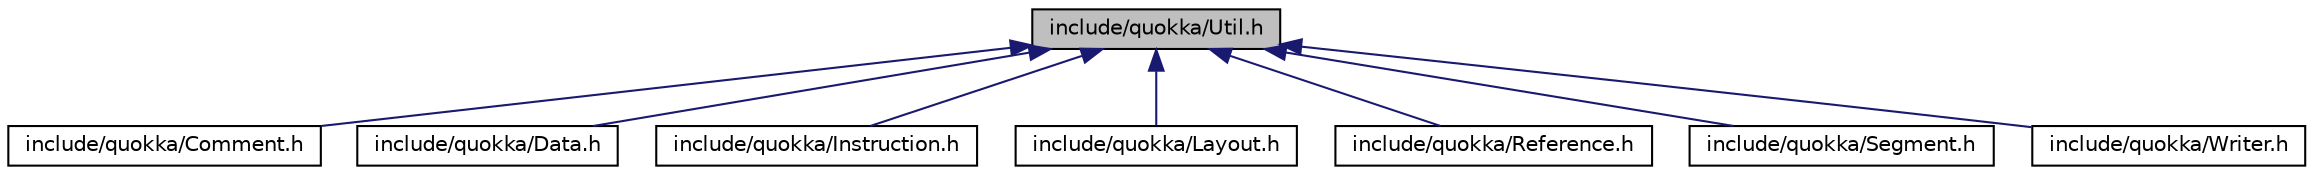 digraph "include/quokka/Util.h"
{
 // LATEX_PDF_SIZE
  edge [fontname="Helvetica",fontsize="10",labelfontname="Helvetica",labelfontsize="10"];
  node [fontname="Helvetica",fontsize="10",shape=record];
  Node1 [label="include/quokka/Util.h",height=0.2,width=0.4,color="black", fillcolor="grey75", style="filled", fontcolor="black",tooltip=" "];
  Node1 -> Node2 [dir="back",color="midnightblue",fontsize="10",style="solid",fontname="Helvetica"];
  Node2 [label="include/quokka/Comment.h",height=0.2,width=0.4,color="black", fillcolor="white", style="filled",URL="$Comment_8h.html",tooltip=" "];
  Node1 -> Node3 [dir="back",color="midnightblue",fontsize="10",style="solid",fontname="Helvetica"];
  Node3 [label="include/quokka/Data.h",height=0.2,width=0.4,color="black", fillcolor="white", style="filled",URL="$Data_8h.html",tooltip=" "];
  Node1 -> Node4 [dir="back",color="midnightblue",fontsize="10",style="solid",fontname="Helvetica"];
  Node4 [label="include/quokka/Instruction.h",height=0.2,width=0.4,color="black", fillcolor="white", style="filled",URL="$Instruction_8h.html",tooltip=" "];
  Node1 -> Node5 [dir="back",color="midnightblue",fontsize="10",style="solid",fontname="Helvetica"];
  Node5 [label="include/quokka/Layout.h",height=0.2,width=0.4,color="black", fillcolor="white", style="filled",URL="$Layout_8h.html",tooltip=" "];
  Node1 -> Node6 [dir="back",color="midnightblue",fontsize="10",style="solid",fontname="Helvetica"];
  Node6 [label="include/quokka/Reference.h",height=0.2,width=0.4,color="black", fillcolor="white", style="filled",URL="$Reference_8h.html",tooltip=" "];
  Node1 -> Node7 [dir="back",color="midnightblue",fontsize="10",style="solid",fontname="Helvetica"];
  Node7 [label="include/quokka/Segment.h",height=0.2,width=0.4,color="black", fillcolor="white", style="filled",URL="$Segment_8h.html",tooltip=" "];
  Node1 -> Node8 [dir="back",color="midnightblue",fontsize="10",style="solid",fontname="Helvetica"];
  Node8 [label="include/quokka/Writer.h",height=0.2,width=0.4,color="black", fillcolor="white", style="filled",URL="$Writer_8h.html",tooltip=" "];
}
